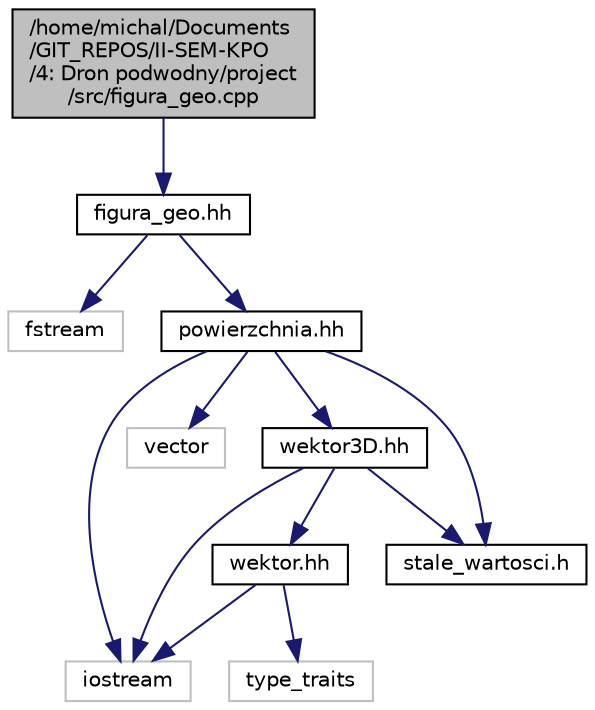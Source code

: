 digraph "/home/michal/Documents/GIT_REPOS/II-SEM-KPO/4: Dron podwodny/project/src/figura_geo.cpp"
{
  edge [fontname="Helvetica",fontsize="10",labelfontname="Helvetica",labelfontsize="10"];
  node [fontname="Helvetica",fontsize="10",shape=record];
  Node0 [label="/home/michal/Documents\l/GIT_REPOS/II-SEM-KPO\l/4: Dron podwodny/project\l/src/figura_geo.cpp",height=0.2,width=0.4,color="black", fillcolor="grey75", style="filled", fontcolor="black"];
  Node0 -> Node1 [color="midnightblue",fontsize="10",style="solid",fontname="Helvetica"];
  Node1 [label="figura_geo.hh",height=0.2,width=0.4,color="black", fillcolor="white", style="filled",URL="$figura__geo_8hh.html"];
  Node1 -> Node2 [color="midnightblue",fontsize="10",style="solid",fontname="Helvetica"];
  Node2 [label="fstream",height=0.2,width=0.4,color="grey75", fillcolor="white", style="filled"];
  Node1 -> Node3 [color="midnightblue",fontsize="10",style="solid",fontname="Helvetica"];
  Node3 [label="powierzchnia.hh",height=0.2,width=0.4,color="black", fillcolor="white", style="filled",URL="$powierzchnia_8hh.html"];
  Node3 -> Node4 [color="midnightblue",fontsize="10",style="solid",fontname="Helvetica"];
  Node4 [label="iostream",height=0.2,width=0.4,color="grey75", fillcolor="white", style="filled"];
  Node3 -> Node5 [color="midnightblue",fontsize="10",style="solid",fontname="Helvetica"];
  Node5 [label="vector",height=0.2,width=0.4,color="grey75", fillcolor="white", style="filled"];
  Node3 -> Node6 [color="midnightblue",fontsize="10",style="solid",fontname="Helvetica"];
  Node6 [label="wektor3D.hh",height=0.2,width=0.4,color="black", fillcolor="white", style="filled",URL="$wektor3_d_8hh.html"];
  Node6 -> Node4 [color="midnightblue",fontsize="10",style="solid",fontname="Helvetica"];
  Node6 -> Node7 [color="midnightblue",fontsize="10",style="solid",fontname="Helvetica"];
  Node7 [label="stale_wartosci.h",height=0.2,width=0.4,color="black", fillcolor="white", style="filled",URL="$stale__wartosci_8h.html"];
  Node6 -> Node8 [color="midnightblue",fontsize="10",style="solid",fontname="Helvetica"];
  Node8 [label="wektor.hh",height=0.2,width=0.4,color="black", fillcolor="white", style="filled",URL="$wektor_8hh.html"];
  Node8 -> Node4 [color="midnightblue",fontsize="10",style="solid",fontname="Helvetica"];
  Node8 -> Node9 [color="midnightblue",fontsize="10",style="solid",fontname="Helvetica"];
  Node9 [label="type_traits",height=0.2,width=0.4,color="grey75", fillcolor="white", style="filled"];
  Node3 -> Node7 [color="midnightblue",fontsize="10",style="solid",fontname="Helvetica"];
}
